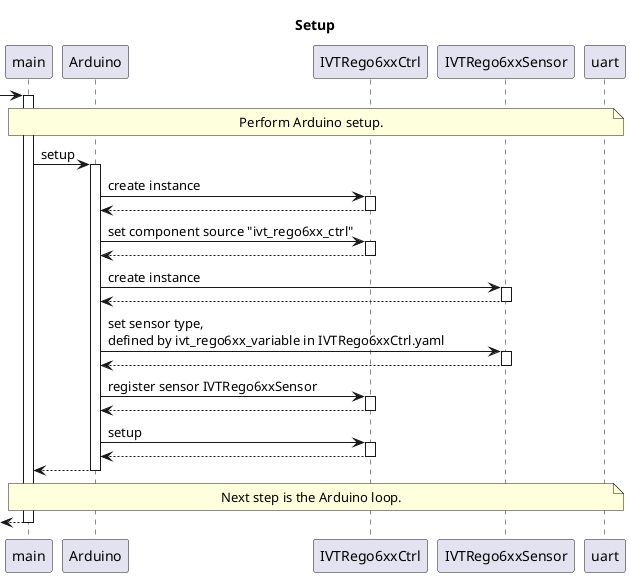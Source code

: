 @startuml setup

title Setup

participant "main" as main
participant "Arduino" as arduino
participant "IVTRego6xxCtrl" as ivtRego6xxCtrl
participant "IVTRego6xxSensor" as ivtRego6xxSensor

autoactivate on

-> main

    note over main,uart
        Perform Arduino setup.
    end note

    main -> arduino: setup
        arduino -> ivtRego6xxCtrl: create instance
        arduino <-- ivtRego6xxCtrl
        arduino -> ivtRego6xxCtrl: set component source "ivt_rego6xx_ctrl"
        arduino <-- ivtRego6xxCtrl
        arduino -> ivtRego6xxSensor: create instance
        arduino <-- ivtRego6xxSensor
        arduino -> ivtRego6xxSensor: set sensor type,\ndefined by ivt_rego6xx_variable in IVTRego6xxCtrl.yaml
        arduino <-- ivtRego6xxSensor
        arduino -> ivtRego6xxCtrl: register sensor IVTRego6xxSensor
        arduino <-- ivtRego6xxCtrl
        arduino -> ivtRego6xxCtrl: setup
        arduino <-- ivtRego6xxCtrl
    main <-- arduino

    note over main,uart
        Next step is the Arduino loop.
    end note

<-- main

@enduml
